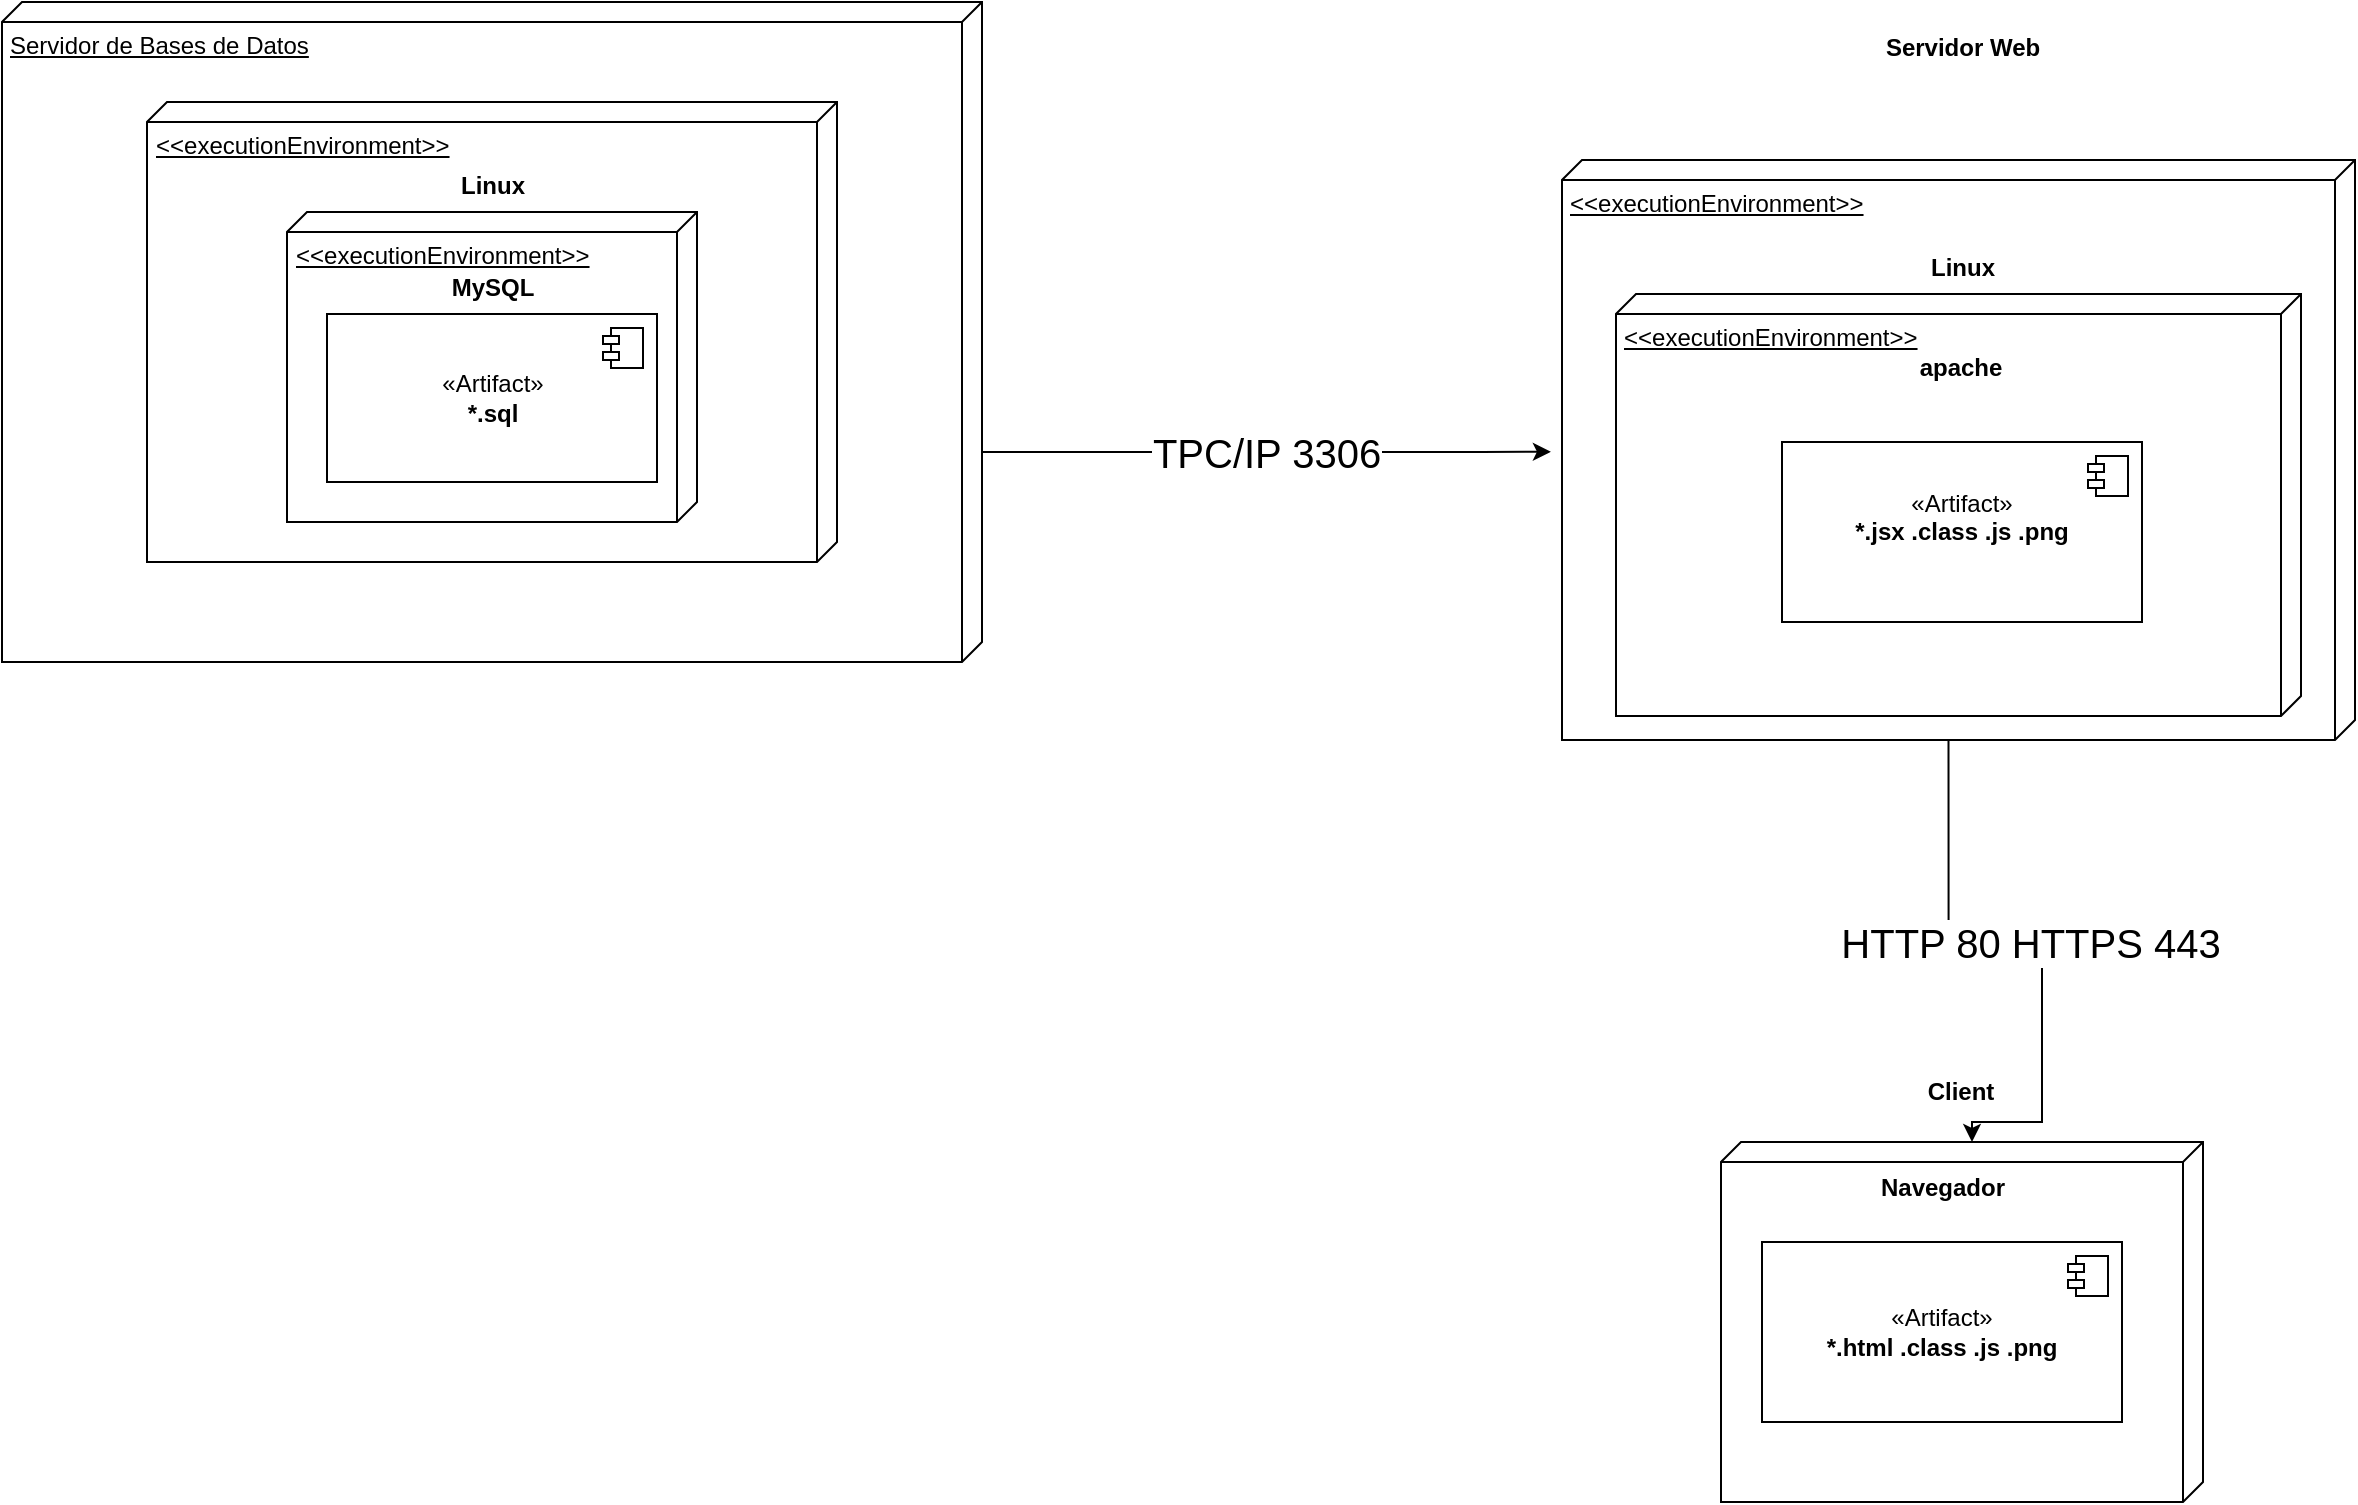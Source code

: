 <mxfile version="26.2.14">
  <diagram id="F4AB34HUTZA_1WS9WIhx" name="diagrama_despegable">
    <mxGraphModel grid="1" page="1" gridSize="10" guides="1" tooltips="1" connect="1" arrows="1" fold="1" pageScale="1" pageWidth="827" pageHeight="1169" math="0" shadow="0">
      <root>
        <mxCell id="0" />
        <mxCell id="1" parent="0" />
        <mxCell id="FGaPCgaY6AtwQUevJyK4-2" value="TPC/IP 3306" style="edgeStyle=orthogonalEdgeStyle;rounded=0;orthogonalLoop=1;jettySize=auto;html=1;entryX=0.503;entryY=1.014;entryDx=0;entryDy=0;entryPerimeter=0;fontSize=20;" edge="1" parent="1" source="FGaPCgaY6AtwQUevJyK4-3" target="FGaPCgaY6AtwQUevJyK4-12">
          <mxGeometry relative="1" as="geometry">
            <Array as="points">
              <mxPoint x="780" y="265" />
              <mxPoint x="780" y="265" />
            </Array>
            <mxPoint x="760" y="245" as="targetPoint" />
          </mxGeometry>
        </mxCell>
        <mxCell id="FGaPCgaY6AtwQUevJyK4-3" value="Servidor de Bases de Datos" style="verticalAlign=top;align=left;spacingTop=8;spacingLeft=2;spacingRight=12;shape=cube;size=10;direction=south;fontStyle=4;html=1;whiteSpace=wrap;" vertex="1" parent="1">
          <mxGeometry x="40" y="40" width="490" height="330" as="geometry" />
        </mxCell>
        <mxCell id="FGaPCgaY6AtwQUevJyK4-4" value="&amp;lt;&amp;lt;executionEnvironment&amp;gt;&amp;gt;" style="verticalAlign=top;align=left;spacingTop=8;spacingLeft=2;spacingRight=12;shape=cube;size=10;direction=south;fontStyle=4;html=1;whiteSpace=wrap;" vertex="1" parent="1">
          <mxGeometry x="112.5" y="90" width="345" height="230" as="geometry" />
        </mxCell>
        <mxCell id="FGaPCgaY6AtwQUevJyK4-5" value="&amp;lt;&amp;lt;executionEnvironment&amp;gt;&amp;gt;" style="verticalAlign=top;align=left;spacingTop=8;spacingLeft=2;spacingRight=12;shape=cube;size=10;direction=south;fontStyle=4;html=1;whiteSpace=wrap;" vertex="1" parent="1">
          <mxGeometry x="182.5" y="145" width="205" height="155" as="geometry" />
        </mxCell>
        <mxCell id="FGaPCgaY6AtwQUevJyK4-6" value="Linux" style="text;align=center;fontStyle=1;verticalAlign=middle;spacingLeft=3;spacingRight=3;strokeColor=none;rotatable=0;points=[[0,0.5],[1,0.5]];portConstraint=eastwest;html=1;" vertex="1" parent="1">
          <mxGeometry x="245" y="119" width="80" height="26" as="geometry" />
        </mxCell>
        <mxCell id="FGaPCgaY6AtwQUevJyK4-7" value="MySQL" style="text;align=center;fontStyle=1;verticalAlign=middle;spacingLeft=3;spacingRight=3;strokeColor=none;rotatable=0;points=[[0,0.5],[1,0.5]];portConstraint=eastwest;html=1;" vertex="1" parent="1">
          <mxGeometry x="245" y="170" width="80" height="26" as="geometry" />
        </mxCell>
        <mxCell id="FGaPCgaY6AtwQUevJyK4-8" value="«Artifact»&lt;br&gt;&lt;b&gt;*.sql&lt;/b&gt;" style="html=1;dropTarget=0;whiteSpace=wrap;" vertex="1" parent="1">
          <mxGeometry x="202.5" y="196" width="165" height="84" as="geometry" />
        </mxCell>
        <mxCell id="FGaPCgaY6AtwQUevJyK4-9" value="" style="shape=module;jettyWidth=8;jettyHeight=4;" vertex="1" parent="FGaPCgaY6AtwQUevJyK4-8">
          <mxGeometry x="1" width="20" height="20" relative="1" as="geometry">
            <mxPoint x="-27" y="7" as="offset" />
          </mxGeometry>
        </mxCell>
        <mxCell id="FGaPCgaY6AtwQUevJyK4-10" value="HTTP 80 HTTPS 443" style="edgeStyle=orthogonalEdgeStyle;rounded=0;orthogonalLoop=1;jettySize=auto;html=1;fontSize=20;exitX=0;exitY=0;exitDx=290;exitDy=203.25;exitPerimeter=0;entryX=0;entryY=0;entryDx=0;entryDy=115.5;entryPerimeter=0;" edge="1" parent="1" source="FGaPCgaY6AtwQUevJyK4-12" target="FGaPCgaY6AtwQUevJyK4-18">
          <mxGeometry relative="1" as="geometry">
            <mxPoint x="1020" y="450" as="sourcePoint" />
            <mxPoint x="1020" y="520" as="targetPoint" />
            <Array as="points">
              <mxPoint x="1013" y="510" />
              <mxPoint x="1060" y="510" />
              <mxPoint x="1060" y="600" />
              <mxPoint x="1025" y="600" />
            </Array>
          </mxGeometry>
        </mxCell>
        <mxCell id="FGaPCgaY6AtwQUevJyK4-11" value="Servidor Web" style="text;align=center;fontStyle=1;verticalAlign=middle;spacingLeft=3;spacingRight=3;strokeColor=none;rotatable=0;points=[[0,0.5],[1,0.5]];portConstraint=eastwest;html=1;" vertex="1" parent="1">
          <mxGeometry x="980" y="50" width="80" height="26" as="geometry" />
        </mxCell>
        <mxCell id="FGaPCgaY6AtwQUevJyK4-12" value="&amp;lt;&amp;lt;executionEnvironment&amp;gt;&amp;gt;" style="verticalAlign=top;align=left;spacingTop=8;spacingLeft=2;spacingRight=12;shape=cube;size=10;direction=south;fontStyle=4;html=1;whiteSpace=wrap;" vertex="1" parent="1">
          <mxGeometry x="820" y="119" width="396.5" height="290" as="geometry" />
        </mxCell>
        <mxCell id="FGaPCgaY6AtwQUevJyK4-13" value="Linux" style="text;align=center;fontStyle=1;verticalAlign=middle;spacingLeft=3;spacingRight=3;strokeColor=none;rotatable=0;points=[[0,0.5],[1,0.5]];portConstraint=eastwest;html=1;" vertex="1" parent="1">
          <mxGeometry x="980" y="160" width="80" height="26" as="geometry" />
        </mxCell>
        <mxCell id="FGaPCgaY6AtwQUevJyK4-14" value="&amp;lt;&amp;lt;executionEnvironment&amp;gt;&amp;gt;" style="verticalAlign=top;align=left;spacingTop=8;spacingLeft=2;spacingRight=12;shape=cube;size=10;direction=south;fontStyle=4;html=1;whiteSpace=wrap;" vertex="1" parent="1">
          <mxGeometry x="847" y="186" width="342.5" height="211" as="geometry" />
        </mxCell>
        <mxCell id="FGaPCgaY6AtwQUevJyK4-15" value="apache" style="text;align=center;fontStyle=1;verticalAlign=middle;spacingLeft=3;spacingRight=3;strokeColor=none;rotatable=0;points=[[0,0.5],[1,0.5]];portConstraint=eastwest;html=1;" vertex="1" parent="1">
          <mxGeometry x="978.75" y="210" width="80" height="26" as="geometry" />
        </mxCell>
        <mxCell id="FGaPCgaY6AtwQUevJyK4-16" value="«Artifact»&lt;br&gt;&lt;b&gt;*.jsx&amp;nbsp;&lt;/b&gt;&lt;b style=&quot;background-color: transparent; color: light-dark(rgb(0, 0, 0), rgb(255, 255, 255));&quot;&gt;.class .js .png&lt;/b&gt;&lt;div&gt;&lt;div&gt;&lt;b&gt;&lt;br&gt;&lt;/b&gt;&lt;/div&gt;&lt;/div&gt;" style="html=1;dropTarget=0;whiteSpace=wrap;" vertex="1" parent="1">
          <mxGeometry x="930" y="260" width="180" height="90" as="geometry" />
        </mxCell>
        <mxCell id="FGaPCgaY6AtwQUevJyK4-17" value="" style="shape=module;jettyWidth=8;jettyHeight=4;" vertex="1" parent="FGaPCgaY6AtwQUevJyK4-16">
          <mxGeometry x="1" width="20" height="20" relative="1" as="geometry">
            <mxPoint x="-27" y="7" as="offset" />
          </mxGeometry>
        </mxCell>
        <mxCell id="FGaPCgaY6AtwQUevJyK4-18" value="" style="verticalAlign=top;align=left;spacingTop=8;spacingLeft=2;spacingRight=12;shape=cube;size=10;direction=south;fontStyle=4;html=1;whiteSpace=wrap;" vertex="1" parent="1">
          <mxGeometry x="899.5" y="610" width="241" height="180" as="geometry" />
        </mxCell>
        <mxCell id="FGaPCgaY6AtwQUevJyK4-19" value="Client" style="text;align=center;fontStyle=1;verticalAlign=middle;spacingLeft=3;spacingRight=3;strokeColor=none;rotatable=0;points=[[0,0.5],[1,0.5]];portConstraint=eastwest;html=1;" vertex="1" parent="1">
          <mxGeometry x="978.75" y="572" width="80" height="26" as="geometry" />
        </mxCell>
        <mxCell id="FGaPCgaY6AtwQUevJyK4-20" value="«Artifact»&lt;br&gt;&lt;b&gt;*.html .class .js .png&lt;/b&gt;" style="html=1;dropTarget=0;whiteSpace=wrap;" vertex="1" parent="1">
          <mxGeometry x="920" y="660" width="180" height="90" as="geometry" />
        </mxCell>
        <mxCell id="FGaPCgaY6AtwQUevJyK4-21" value="" style="shape=module;jettyWidth=8;jettyHeight=4;" vertex="1" parent="FGaPCgaY6AtwQUevJyK4-20">
          <mxGeometry x="1" width="20" height="20" relative="1" as="geometry">
            <mxPoint x="-27" y="7" as="offset" />
          </mxGeometry>
        </mxCell>
        <mxCell id="FGaPCgaY6AtwQUevJyK4-22" value="Navegador" style="text;align=center;fontStyle=1;verticalAlign=middle;spacingLeft=3;spacingRight=3;strokeColor=none;rotatable=0;points=[[0,0.5],[1,0.5]];portConstraint=eastwest;html=1;" vertex="1" parent="1">
          <mxGeometry x="970" y="620" width="80" height="26" as="geometry" />
        </mxCell>
      </root>
    </mxGraphModel>
  </diagram>
</mxfile>
